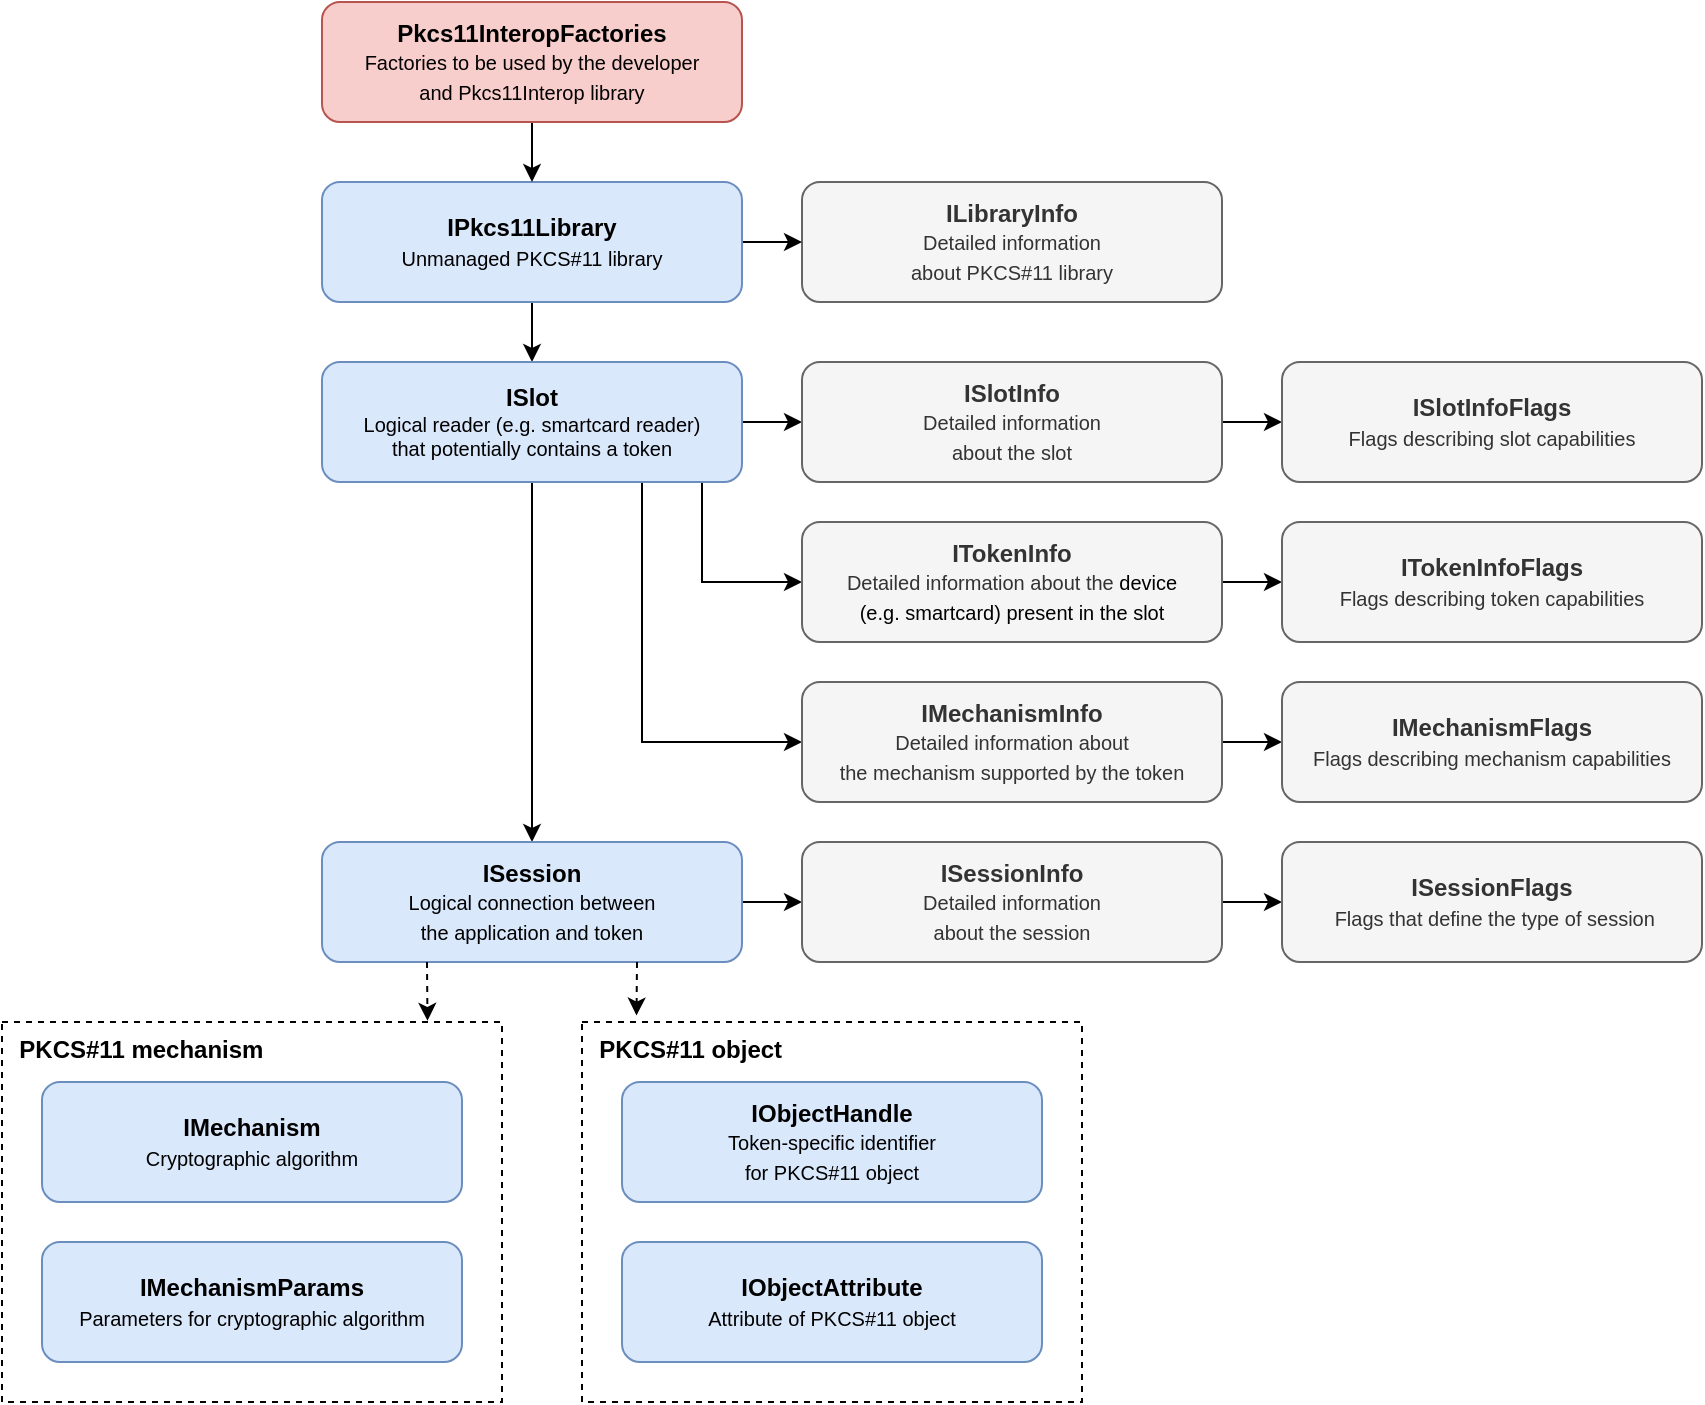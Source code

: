 <mxfile version="24.7.17">
  <diagram name="Page-1" id="W_-CzWAkkYKx4v1ymLVc">
    <mxGraphModel dx="2074" dy="1214" grid="1" gridSize="10" guides="1" tooltips="1" connect="1" arrows="1" fold="1" page="1" pageScale="1" pageWidth="1654" pageHeight="1169" math="0" shadow="0">
      <root>
        <mxCell id="0" />
        <mxCell id="1" parent="0" />
        <mxCell id="2VxCJxhyZsjzoVnn5Nle-116" value="" style="group" parent="1" vertex="1" connectable="0">
          <mxGeometry x="402" y="235" width="850" height="700" as="geometry" />
        </mxCell>
        <mxCell id="2VxCJxhyZsjzoVnn5Nle-55" value="&lt;div&gt;&lt;b&gt;ILibraryInfo&lt;/b&gt;&lt;/div&gt;&lt;div&gt;&lt;font style=&quot;font-size: 10px&quot;&gt;Detailed information&lt;/font&gt;&lt;/div&gt;&lt;div&gt;&lt;font style=&quot;font-size: 10px&quot;&gt;about PKCS#11 library&lt;/font&gt;&lt;b&gt;&lt;br&gt;&lt;/b&gt;&lt;/div&gt;" style="rounded=1;whiteSpace=wrap;html=1;strokeColor=#666666;fillColor=#f5f5f5;fontColor=#333333;" parent="2VxCJxhyZsjzoVnn5Nle-116" vertex="1">
          <mxGeometry x="400" y="90" width="210" height="60" as="geometry" />
        </mxCell>
        <mxCell id="2VxCJxhyZsjzoVnn5Nle-72" style="edgeStyle=orthogonalEdgeStyle;rounded=0;orthogonalLoop=1;jettySize=auto;html=1;entryX=0;entryY=0.5;entryDx=0;entryDy=0;" parent="2VxCJxhyZsjzoVnn5Nle-116" source="2VxCJxhyZsjzoVnn5Nle-56" target="2VxCJxhyZsjzoVnn5Nle-55" edge="1">
          <mxGeometry relative="1" as="geometry" />
        </mxCell>
        <mxCell id="2VxCJxhyZsjzoVnn5Nle-77" style="edgeStyle=orthogonalEdgeStyle;rounded=0;orthogonalLoop=1;jettySize=auto;html=1;entryX=0.5;entryY=0;entryDx=0;entryDy=0;" parent="2VxCJxhyZsjzoVnn5Nle-116" source="2VxCJxhyZsjzoVnn5Nle-56" target="2VxCJxhyZsjzoVnn5Nle-57" edge="1">
          <mxGeometry relative="1" as="geometry" />
        </mxCell>
        <mxCell id="2VxCJxhyZsjzoVnn5Nle-56" value="&lt;div&gt;&lt;b&gt;IPkcs11Library&lt;/b&gt;&lt;/div&gt;&lt;div&gt;&lt;font style=&quot;font-size: 10px&quot;&gt;Unmanaged PKCS#11 library&lt;/font&gt;&lt;b&gt;&lt;br&gt;&lt;/b&gt;&lt;/div&gt;" style="rounded=1;whiteSpace=wrap;html=1;strokeColor=#6c8ebf;fillColor=#dae8fc;fontColor=default;" parent="2VxCJxhyZsjzoVnn5Nle-116" vertex="1">
          <mxGeometry x="160" y="90" width="210" height="60" as="geometry" />
        </mxCell>
        <mxCell id="2VxCJxhyZsjzoVnn5Nle-74" style="edgeStyle=orthogonalEdgeStyle;rounded=0;orthogonalLoop=1;jettySize=auto;html=1;entryX=0;entryY=0.5;entryDx=0;entryDy=0;" parent="2VxCJxhyZsjzoVnn5Nle-116" source="2VxCJxhyZsjzoVnn5Nle-57" target="2VxCJxhyZsjzoVnn5Nle-58" edge="1">
          <mxGeometry relative="1" as="geometry" />
        </mxCell>
        <mxCell id="2VxCJxhyZsjzoVnn5Nle-89" style="edgeStyle=orthogonalEdgeStyle;rounded=0;orthogonalLoop=1;jettySize=auto;html=1;" parent="2VxCJxhyZsjzoVnn5Nle-116" source="2VxCJxhyZsjzoVnn5Nle-57" target="2VxCJxhyZsjzoVnn5Nle-65" edge="1">
          <mxGeometry relative="1" as="geometry" />
        </mxCell>
        <mxCell id="2VxCJxhyZsjzoVnn5Nle-93" style="edgeStyle=orthogonalEdgeStyle;rounded=0;orthogonalLoop=1;jettySize=auto;html=1;entryX=0;entryY=0.5;entryDx=0;entryDy=0;" parent="2VxCJxhyZsjzoVnn5Nle-116" source="2VxCJxhyZsjzoVnn5Nle-57" target="2VxCJxhyZsjzoVnn5Nle-60" edge="1">
          <mxGeometry relative="1" as="geometry">
            <Array as="points">
              <mxPoint x="350" y="290" />
            </Array>
          </mxGeometry>
        </mxCell>
        <mxCell id="2VxCJxhyZsjzoVnn5Nle-95" style="edgeStyle=orthogonalEdgeStyle;rounded=0;orthogonalLoop=1;jettySize=auto;html=1;entryX=0;entryY=0.5;entryDx=0;entryDy=0;" parent="2VxCJxhyZsjzoVnn5Nle-116" source="2VxCJxhyZsjzoVnn5Nle-57" target="2VxCJxhyZsjzoVnn5Nle-62" edge="1">
          <mxGeometry relative="1" as="geometry">
            <Array as="points">
              <mxPoint x="320" y="370" />
            </Array>
          </mxGeometry>
        </mxCell>
        <mxCell id="2VxCJxhyZsjzoVnn5Nle-57" value="&lt;div&gt;&lt;b&gt;ISlot&lt;/b&gt;&lt;/div&gt;&lt;div style=&quot;font-size: 10px&quot;&gt;Logical reader (e.g. smartcard reader)&lt;br&gt;that potentially contains a token&lt;b&gt;&lt;br&gt;&lt;/b&gt;&lt;/div&gt;" style="rounded=1;whiteSpace=wrap;html=1;strokeColor=#6c8ebf;fillColor=#dae8fc;fontColor=default;" parent="2VxCJxhyZsjzoVnn5Nle-116" vertex="1">
          <mxGeometry x="160" y="180" width="210" height="60" as="geometry" />
        </mxCell>
        <mxCell id="2VxCJxhyZsjzoVnn5Nle-75" style="edgeStyle=orthogonalEdgeStyle;rounded=0;orthogonalLoop=1;jettySize=auto;html=1;entryX=0;entryY=0.5;entryDx=0;entryDy=0;" parent="2VxCJxhyZsjzoVnn5Nle-116" source="2VxCJxhyZsjzoVnn5Nle-58" target="2VxCJxhyZsjzoVnn5Nle-59" edge="1">
          <mxGeometry relative="1" as="geometry" />
        </mxCell>
        <mxCell id="2VxCJxhyZsjzoVnn5Nle-58" value="&lt;div&gt;&lt;b&gt;ISlotInfo&lt;/b&gt;&lt;/div&gt;&lt;div&gt;&lt;font style=&quot;font-size: 10px&quot;&gt;Detailed information&lt;/font&gt;&lt;/div&gt;&lt;div&gt;&lt;font style=&quot;background-color: initial; font-size: 10px;&quot;&gt;about the slot&lt;/font&gt;&lt;/div&gt;" style="rounded=1;whiteSpace=wrap;html=1;strokeColor=#666666;fillColor=#f5f5f5;fontColor=#333333;" parent="2VxCJxhyZsjzoVnn5Nle-116" vertex="1">
          <mxGeometry x="400" y="180" width="210" height="60" as="geometry" />
        </mxCell>
        <mxCell id="2VxCJxhyZsjzoVnn5Nle-59" value="&lt;div&gt;&lt;b&gt;ISlotInfoFlags&lt;/b&gt;&lt;/div&gt;&lt;div&gt;&lt;span style=&quot;background-color: initial; font-size: 10px;&quot;&gt;Flags describing slot capabilities&lt;/span&gt;&lt;/div&gt;" style="rounded=1;whiteSpace=wrap;html=1;strokeColor=#666666;fillColor=#f5f5f5;fontColor=#333333;" parent="2VxCJxhyZsjzoVnn5Nle-116" vertex="1">
          <mxGeometry x="640" y="180" width="210" height="60" as="geometry" />
        </mxCell>
        <mxCell id="2VxCJxhyZsjzoVnn5Nle-83" style="edgeStyle=orthogonalEdgeStyle;rounded=0;orthogonalLoop=1;jettySize=auto;html=1;entryX=0;entryY=0.5;entryDx=0;entryDy=0;" parent="2VxCJxhyZsjzoVnn5Nle-116" source="2VxCJxhyZsjzoVnn5Nle-60" target="2VxCJxhyZsjzoVnn5Nle-61" edge="1">
          <mxGeometry relative="1" as="geometry" />
        </mxCell>
        <mxCell id="2VxCJxhyZsjzoVnn5Nle-60" value="&lt;div&gt;&lt;b&gt;ITokenInfo&lt;/b&gt;&lt;/div&gt;&lt;div&gt;&lt;font style=&quot;font-size: 10px&quot;&gt;Detailed information&amp;nbsp;&lt;/font&gt;&lt;font style=&quot;background-color: initial; font-size: 10px;&quot;&gt;about the&amp;nbsp;&lt;/font&gt;&lt;span style=&quot;background-color: initial; color: rgb(0, 0, 0); font-size: 10px;&quot;&gt;device&lt;/span&gt;&lt;/div&gt;&lt;div&gt;&lt;span style=&quot;background-color: initial; color: rgb(0, 0, 0); font-size: 10px;&quot;&gt;(e.g. smartcard)&amp;nbsp;&lt;/span&gt;&lt;span style=&quot;color: rgb(0, 0, 0); font-size: 10px; background-color: initial;&quot;&gt;present in the slot&lt;/span&gt;&lt;/div&gt;" style="rounded=1;whiteSpace=wrap;html=1;strokeColor=#666666;fillColor=#f5f5f5;fontColor=#333333;" parent="2VxCJxhyZsjzoVnn5Nle-116" vertex="1">
          <mxGeometry x="400" y="260" width="210" height="60" as="geometry" />
        </mxCell>
        <mxCell id="2VxCJxhyZsjzoVnn5Nle-61" value="&lt;div&gt;&lt;b&gt;ITokenInfoFlags&lt;/b&gt;&lt;/div&gt;&lt;div&gt;&lt;span style=&quot;background-color: initial; font-size: 10px;&quot;&gt;Flags describing token capabilities&lt;/span&gt;&lt;/div&gt;" style="rounded=1;whiteSpace=wrap;html=1;strokeColor=#666666;fillColor=#f5f5f5;fontColor=#333333;" parent="2VxCJxhyZsjzoVnn5Nle-116" vertex="1">
          <mxGeometry x="640" y="260" width="210" height="60" as="geometry" />
        </mxCell>
        <mxCell id="2VxCJxhyZsjzoVnn5Nle-84" style="edgeStyle=orthogonalEdgeStyle;rounded=0;orthogonalLoop=1;jettySize=auto;html=1;entryX=0;entryY=0.5;entryDx=0;entryDy=0;" parent="2VxCJxhyZsjzoVnn5Nle-116" source="2VxCJxhyZsjzoVnn5Nle-62" target="2VxCJxhyZsjzoVnn5Nle-63" edge="1">
          <mxGeometry relative="1" as="geometry" />
        </mxCell>
        <mxCell id="2VxCJxhyZsjzoVnn5Nle-62" value="&lt;div&gt;&lt;b&gt;IMechanismInfo&lt;/b&gt;&lt;/div&gt;&lt;div&gt;&lt;font style=&quot;font-size: 10px&quot;&gt;Detailed information&amp;nbsp;&lt;/font&gt;&lt;font style=&quot;background-color: initial; font-size: 10px;&quot;&gt;about&lt;br&gt;the mechanism supported by the token&lt;/font&gt;&lt;/div&gt;" style="rounded=1;whiteSpace=wrap;html=1;strokeColor=#666666;fillColor=#f5f5f5;fontColor=#333333;" parent="2VxCJxhyZsjzoVnn5Nle-116" vertex="1">
          <mxGeometry x="400" y="340" width="210" height="60" as="geometry" />
        </mxCell>
        <mxCell id="2VxCJxhyZsjzoVnn5Nle-63" value="&lt;div&gt;&lt;b&gt;IMechanismFlags&lt;/b&gt;&lt;/div&gt;&lt;div&gt;&lt;span style=&quot;background-color: initial; font-size: 10px;&quot;&gt;Flags describing mechanism capabilities&lt;/span&gt;&lt;/div&gt;" style="rounded=1;whiteSpace=wrap;html=1;strokeColor=#666666;fillColor=#f5f5f5;fontColor=#333333;" parent="2VxCJxhyZsjzoVnn5Nle-116" vertex="1">
          <mxGeometry x="640" y="340" width="210" height="60" as="geometry" />
        </mxCell>
        <mxCell id="2VxCJxhyZsjzoVnn5Nle-70" style="edgeStyle=orthogonalEdgeStyle;rounded=0;orthogonalLoop=1;jettySize=auto;html=1;entryX=0.5;entryY=0;entryDx=0;entryDy=0;" parent="2VxCJxhyZsjzoVnn5Nle-116" source="2VxCJxhyZsjzoVnn5Nle-64" target="2VxCJxhyZsjzoVnn5Nle-56" edge="1">
          <mxGeometry relative="1" as="geometry" />
        </mxCell>
        <mxCell id="2VxCJxhyZsjzoVnn5Nle-64" value="&lt;div&gt;&lt;font&gt;&lt;b&gt;Pkcs11InteropFactories&lt;/b&gt;&lt;/font&gt;&lt;/div&gt;&lt;div style=&quot;&quot;&gt;&lt;font style=&quot;&quot;&gt;&lt;span style=&quot;font-size: 10px;&quot;&gt;Factories to be used by the developer&lt;br&gt;and Pkcs11Interop library&lt;/span&gt;&lt;br&gt;&lt;/font&gt;&lt;/div&gt;" style="rounded=1;whiteSpace=wrap;html=1;strokeColor=#b85450;fillColor=#f8cecc;" parent="2VxCJxhyZsjzoVnn5Nle-116" vertex="1">
          <mxGeometry x="160" width="210" height="60" as="geometry" />
        </mxCell>
        <mxCell id="2VxCJxhyZsjzoVnn5Nle-91" style="edgeStyle=orthogonalEdgeStyle;rounded=0;orthogonalLoop=1;jettySize=auto;html=1;entryX=0;entryY=0.5;entryDx=0;entryDy=0;" parent="2VxCJxhyZsjzoVnn5Nle-116" source="2VxCJxhyZsjzoVnn5Nle-65" target="2VxCJxhyZsjzoVnn5Nle-81" edge="1">
          <mxGeometry relative="1" as="geometry" />
        </mxCell>
        <mxCell id="2VxCJxhyZsjzoVnn5Nle-65" value="&lt;div&gt;&lt;b&gt;ISession&lt;/b&gt;&lt;/div&gt;&lt;div style=&quot;&quot;&gt;&lt;span style=&quot;font-size: 10px;&quot;&gt;Logical connection between&lt;/span&gt;&lt;/div&gt;&lt;div style=&quot;&quot;&gt;&lt;span style=&quot;font-size: 10px;&quot;&gt;the application and token&lt;/span&gt;&lt;br&gt;&lt;/div&gt;" style="rounded=1;whiteSpace=wrap;html=1;strokeColor=#6c8ebf;fillColor=#dae8fc;fontColor=default;" parent="2VxCJxhyZsjzoVnn5Nle-116" vertex="1">
          <mxGeometry x="160" y="420" width="210" height="60" as="geometry" />
        </mxCell>
        <mxCell id="2VxCJxhyZsjzoVnn5Nle-85" style="edgeStyle=orthogonalEdgeStyle;rounded=0;orthogonalLoop=1;jettySize=auto;html=1;entryX=0;entryY=0.5;entryDx=0;entryDy=0;" parent="2VxCJxhyZsjzoVnn5Nle-116" source="2VxCJxhyZsjzoVnn5Nle-81" target="2VxCJxhyZsjzoVnn5Nle-82" edge="1">
          <mxGeometry relative="1" as="geometry" />
        </mxCell>
        <mxCell id="2VxCJxhyZsjzoVnn5Nle-81" value="&lt;div&gt;&lt;b&gt;ISessionInfo&lt;/b&gt;&lt;/div&gt;&lt;div&gt;&lt;font style=&quot;font-size: 10px&quot;&gt;Detailed information&lt;/font&gt;&lt;/div&gt;&lt;div&gt;&lt;font style=&quot;background-color: initial; font-size: 10px;&quot;&gt;about the session&lt;/font&gt;&lt;/div&gt;" style="rounded=1;whiteSpace=wrap;html=1;strokeColor=#666666;fillColor=#f5f5f5;fontColor=#333333;" parent="2VxCJxhyZsjzoVnn5Nle-116" vertex="1">
          <mxGeometry x="400" y="420" width="210" height="60" as="geometry" />
        </mxCell>
        <mxCell id="2VxCJxhyZsjzoVnn5Nle-82" value="&lt;div&gt;&lt;b&gt;ISessionFlags&lt;/b&gt;&lt;/div&gt;&lt;div&gt;&lt;span style=&quot;font-size: 10px;&quot;&gt;&amp;nbsp;Flags that define the type of session&lt;/span&gt;&lt;br&gt;&lt;/div&gt;" style="rounded=1;whiteSpace=wrap;html=1;strokeColor=#666666;fillColor=#f5f5f5;fontColor=#333333;" parent="2VxCJxhyZsjzoVnn5Nle-116" vertex="1">
          <mxGeometry x="640" y="420" width="210" height="60" as="geometry" />
        </mxCell>
        <mxCell id="2VxCJxhyZsjzoVnn5Nle-111" value="" style="group" parent="2VxCJxhyZsjzoVnn5Nle-116" vertex="1" connectable="0">
          <mxGeometry y="510" width="250" height="190" as="geometry" />
        </mxCell>
        <mxCell id="2VxCJxhyZsjzoVnn5Nle-66" value="&lt;div&gt;&lt;b&gt;IMechanism&lt;/b&gt;&lt;/div&gt;&lt;div style=&quot;&quot;&gt;&lt;span style=&quot;font-size: 10px;&quot;&gt;Cryptographic algorithm&lt;/span&gt;&lt;/div&gt;" style="rounded=1;whiteSpace=wrap;html=1;strokeColor=#6c8ebf;fillColor=#dae8fc;fontColor=default;" parent="2VxCJxhyZsjzoVnn5Nle-111" vertex="1">
          <mxGeometry x="20" y="30" width="210" height="60" as="geometry" />
        </mxCell>
        <mxCell id="2VxCJxhyZsjzoVnn5Nle-67" value="&lt;div&gt;&lt;b&gt;IMechanismParams&lt;/b&gt;&lt;/div&gt;&lt;div style=&quot;&quot;&gt;&lt;span style=&quot;font-size: 10px;&quot;&gt;Parameters for cryptographic algorithm&lt;/span&gt;&lt;/div&gt;" style="rounded=1;whiteSpace=wrap;html=1;strokeColor=#6c8ebf;fillColor=#dae8fc;fontColor=default;" parent="2VxCJxhyZsjzoVnn5Nle-111" vertex="1">
          <mxGeometry x="20" y="110" width="210" height="60" as="geometry" />
        </mxCell>
        <mxCell id="2VxCJxhyZsjzoVnn5Nle-108" value="&lt;b&gt;&amp;nbsp; PKCS#11 mechanism&lt;/b&gt;" style="rounded=0;whiteSpace=wrap;html=1;fillColor=none;align=left;verticalAlign=top;dashed=1;" parent="2VxCJxhyZsjzoVnn5Nle-111" vertex="1">
          <mxGeometry width="250" height="190" as="geometry" />
        </mxCell>
        <mxCell id="2VxCJxhyZsjzoVnn5Nle-112" value="" style="group" parent="2VxCJxhyZsjzoVnn5Nle-116" vertex="1" connectable="0">
          <mxGeometry x="290" y="510" width="250" height="190" as="geometry" />
        </mxCell>
        <mxCell id="2VxCJxhyZsjzoVnn5Nle-104" value="&lt;b&gt;&amp;nbsp; PKCS#11 object&lt;/b&gt;" style="rounded=0;whiteSpace=wrap;html=1;fillColor=none;align=left;verticalAlign=top;dashed=1;" parent="2VxCJxhyZsjzoVnn5Nle-112" vertex="1">
          <mxGeometry width="250" height="190" as="geometry" />
        </mxCell>
        <mxCell id="2VxCJxhyZsjzoVnn5Nle-68" value="&lt;div&gt;&lt;b&gt;IObjectHandle&lt;/b&gt;&lt;/div&gt;&lt;div style=&quot;&quot;&gt;&lt;span style=&quot;font-size: 10px;&quot;&gt;Token-specific identifier&lt;/span&gt;&lt;/div&gt;&lt;div style=&quot;&quot;&gt;&lt;span style=&quot;font-size: 10px;&quot;&gt;for PKCS#11 object&lt;/span&gt;&lt;br&gt;&lt;/div&gt;" style="rounded=1;whiteSpace=wrap;html=1;strokeColor=#6c8ebf;fillColor=#dae8fc;fontColor=default;" parent="2VxCJxhyZsjzoVnn5Nle-112" vertex="1">
          <mxGeometry x="20" y="30" width="210" height="60" as="geometry" />
        </mxCell>
        <mxCell id="2VxCJxhyZsjzoVnn5Nle-69" value="&lt;div&gt;&lt;b&gt;IObjectAttribute&lt;/b&gt;&lt;/div&gt;&lt;div style=&quot;&quot;&gt;&lt;span style=&quot;font-size: 10px;&quot;&gt;Attribute of PKCS#11 object&lt;/span&gt;&lt;br&gt;&lt;/div&gt;" style="rounded=1;whiteSpace=wrap;html=1;strokeColor=#6c8ebf;fillColor=#dae8fc;fontColor=default;" parent="2VxCJxhyZsjzoVnn5Nle-112" vertex="1">
          <mxGeometry x="20" y="110" width="210" height="60" as="geometry" />
        </mxCell>
        <mxCell id="2VxCJxhyZsjzoVnn5Nle-114" style="edgeStyle=orthogonalEdgeStyle;rounded=0;orthogonalLoop=1;jettySize=auto;html=1;exitX=0.25;exitY=1;exitDx=0;exitDy=0;entryX=0.851;entryY=-0.003;entryDx=0;entryDy=0;entryPerimeter=0;dashed=1;" parent="2VxCJxhyZsjzoVnn5Nle-116" source="2VxCJxhyZsjzoVnn5Nle-65" target="2VxCJxhyZsjzoVnn5Nle-108" edge="1">
          <mxGeometry relative="1" as="geometry" />
        </mxCell>
        <mxCell id="2VxCJxhyZsjzoVnn5Nle-115" style="edgeStyle=orthogonalEdgeStyle;rounded=0;orthogonalLoop=1;jettySize=auto;html=1;exitX=0.75;exitY=1;exitDx=0;exitDy=0;entryX=0.109;entryY=-0.017;entryDx=0;entryDy=0;entryPerimeter=0;dashed=1;" parent="2VxCJxhyZsjzoVnn5Nle-116" source="2VxCJxhyZsjzoVnn5Nle-65" target="2VxCJxhyZsjzoVnn5Nle-104" edge="1">
          <mxGeometry relative="1" as="geometry" />
        </mxCell>
      </root>
    </mxGraphModel>
  </diagram>
</mxfile>
